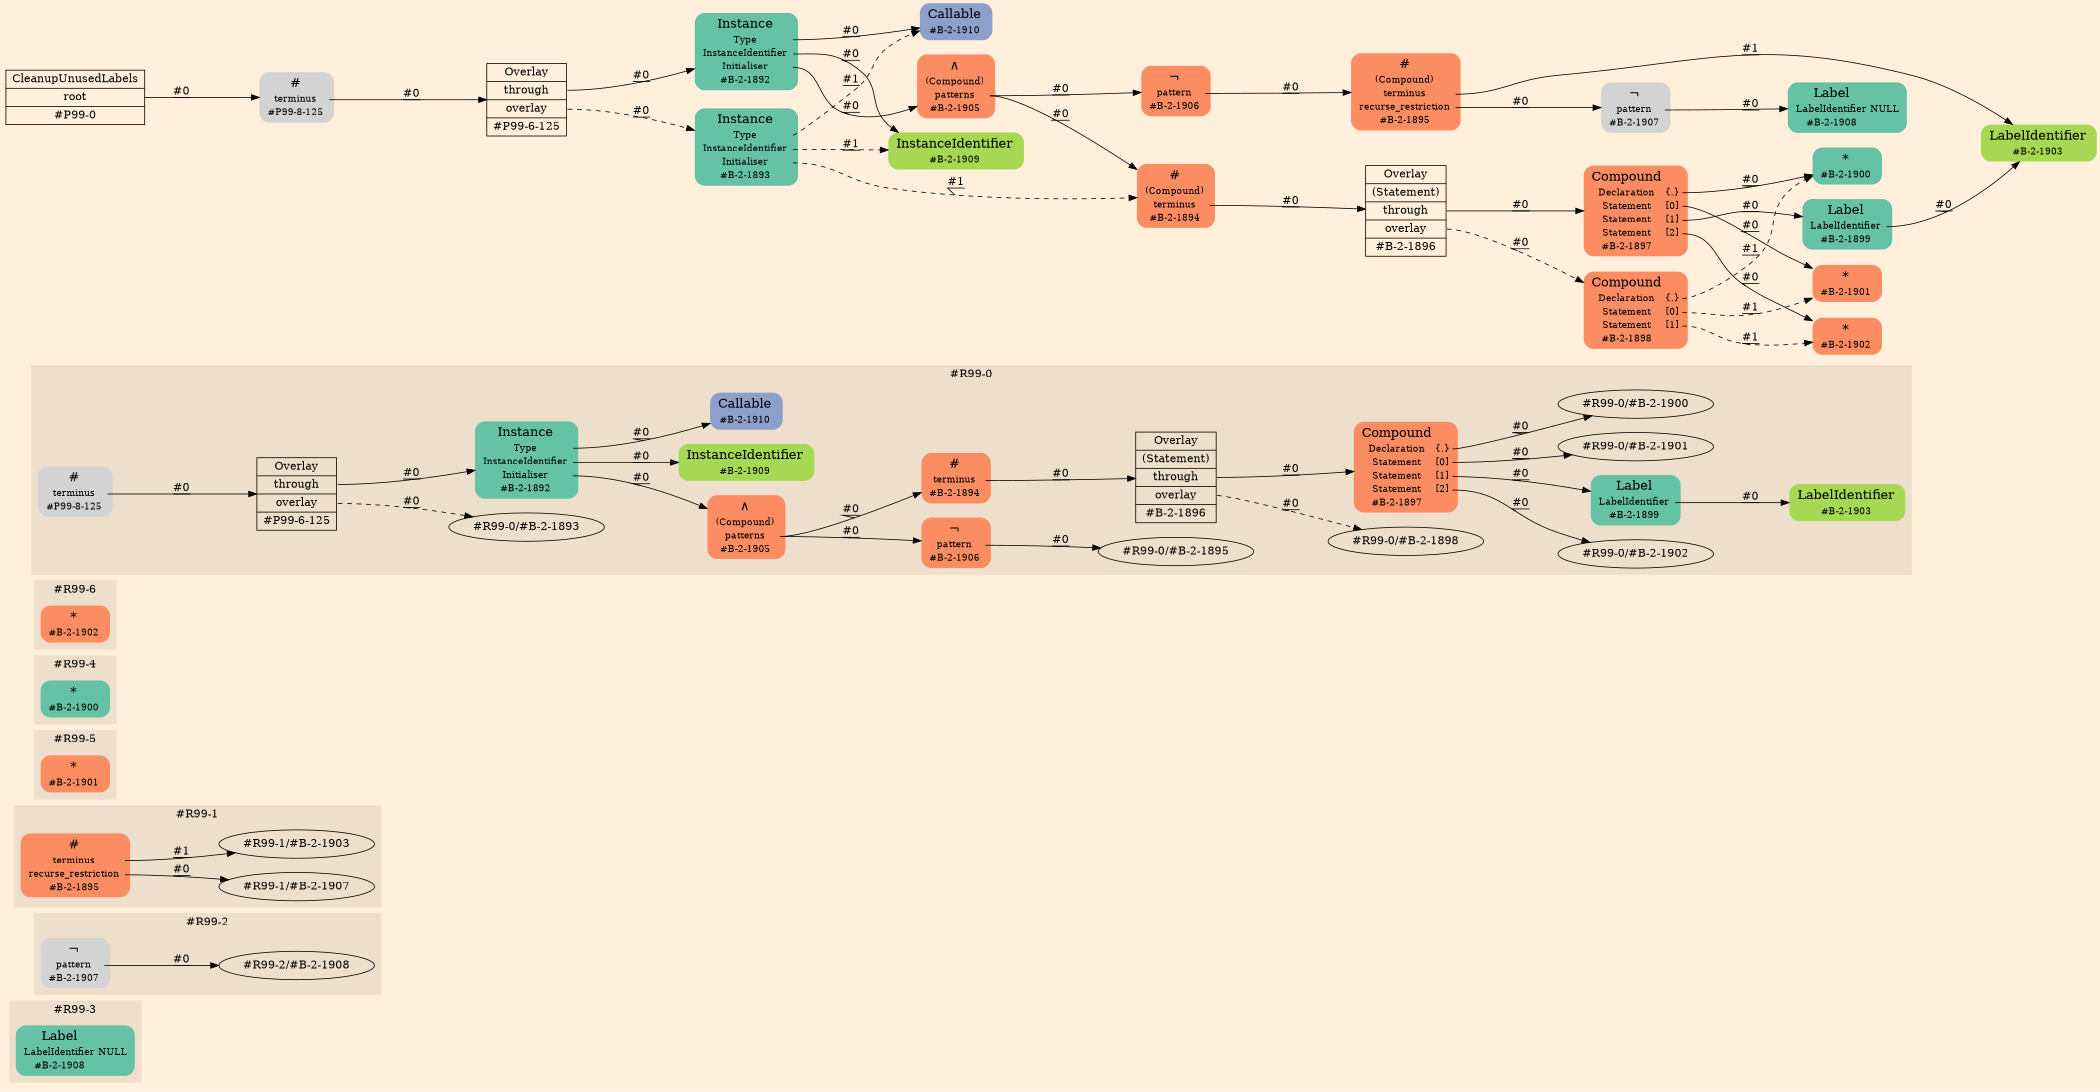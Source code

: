 digraph Inferno {
graph [
rankdir = "LR"
ranksep = 1.0
size = "14,20"
bgcolor = antiquewhite1
color = black
fontcolor = black
];
node [
];
subgraph "cluster#R99-3" {
label = "#R99-3"
style = "filled"
color = antiquewhite2
"#R99-3/#B-2-1908" [
shape = "plaintext"
fillcolor = "/set28/1"
label = <<TABLE BORDER="0" CELLBORDER="0" CELLSPACING="0">
 <TR>
  <TD><FONT POINT-SIZE="16.0">Label</FONT></TD>
  <TD></TD>
 </TR>
 <TR>
  <TD>LabelIdentifier</TD>
  <TD PORT="port0">NULL</TD>
 </TR>
 <TR>
  <TD>#B-2-1908</TD>
  <TD PORT="port1"></TD>
 </TR>
</TABLE>>
style = "rounded,filled"
fontsize = "12"
];
}
subgraph "cluster#R99-2" {
label = "#R99-2"
style = "filled"
color = antiquewhite2
"#R99-2/#B-2-1907" [
shape = "plaintext"
label = <<TABLE BORDER="0" CELLBORDER="0" CELLSPACING="0">
 <TR>
  <TD><FONT POINT-SIZE="16.0">¬</FONT></TD>
  <TD></TD>
 </TR>
 <TR>
  <TD>pattern</TD>
  <TD PORT="port0"></TD>
 </TR>
 <TR>
  <TD>#B-2-1907</TD>
  <TD PORT="port1"></TD>
 </TR>
</TABLE>>
style = "rounded,filled"
fontsize = "12"
];
"#R99-2/#B-2-1907":port0 -> "#R99-2/#B-2-1908" [style="solid"
label = "#0"
decorate = true
color = black
fontcolor = black
];
}
subgraph "cluster#R99-1" {
label = "#R99-1"
style = "filled"
color = antiquewhite2
"#R99-1/#B-2-1895" [
shape = "plaintext"
fillcolor = "/set28/2"
label = <<TABLE BORDER="0" CELLBORDER="0" CELLSPACING="0">
 <TR>
  <TD><FONT POINT-SIZE="16.0">#</FONT></TD>
  <TD></TD>
 </TR>
 <TR>
  <TD>terminus</TD>
  <TD PORT="port0"></TD>
 </TR>
 <TR>
  <TD>recurse_restriction</TD>
  <TD PORT="port1"></TD>
 </TR>
 <TR>
  <TD>#B-2-1895</TD>
  <TD PORT="port2"></TD>
 </TR>
</TABLE>>
style = "rounded,filled"
fontsize = "12"
];
"#R99-1/#B-2-1895":port0 -> "#R99-1/#B-2-1903" [style="solid"
label = "#1"
decorate = true
color = black
fontcolor = black
];
"#R99-1/#B-2-1895":port1 -> "#R99-1/#B-2-1907" [style="solid"
label = "#0"
decorate = true
color = black
fontcolor = black
];
}
subgraph "cluster#R99-5" {
label = "#R99-5"
style = "filled"
color = antiquewhite2
"#R99-5/#B-2-1901" [
shape = "plaintext"
fillcolor = "/set28/2"
label = <<TABLE BORDER="0" CELLBORDER="0" CELLSPACING="0">
 <TR>
  <TD><FONT POINT-SIZE="16.0">*</FONT></TD>
  <TD></TD>
 </TR>
 <TR>
  <TD>#B-2-1901</TD>
  <TD PORT="port0"></TD>
 </TR>
</TABLE>>
style = "rounded,filled"
fontsize = "12"
];
}
subgraph "cluster#R99-4" {
label = "#R99-4"
style = "filled"
color = antiquewhite2
"#R99-4/#B-2-1900" [
shape = "plaintext"
fillcolor = "/set28/1"
label = <<TABLE BORDER="0" CELLBORDER="0" CELLSPACING="0">
 <TR>
  <TD><FONT POINT-SIZE="16.0">*</FONT></TD>
  <TD></TD>
 </TR>
 <TR>
  <TD>#B-2-1900</TD>
  <TD PORT="port0"></TD>
 </TR>
</TABLE>>
style = "rounded,filled"
fontsize = "12"
];
}
subgraph "cluster#R99-6" {
label = "#R99-6"
style = "filled"
color = antiquewhite2
"#R99-6/#B-2-1902" [
shape = "plaintext"
fillcolor = "/set28/2"
label = <<TABLE BORDER="0" CELLBORDER="0" CELLSPACING="0">
 <TR>
  <TD><FONT POINT-SIZE="16.0">*</FONT></TD>
  <TD></TD>
 </TR>
 <TR>
  <TD>#B-2-1902</TD>
  <TD PORT="port0"></TD>
 </TR>
</TABLE>>
style = "rounded,filled"
fontsize = "12"
];
}
subgraph "cluster#R99-0" {
label = "#R99-0"
style = "filled"
color = antiquewhite2
"#R99-0/#B-2-1906" [
shape = "plaintext"
fillcolor = "/set28/2"
label = <<TABLE BORDER="0" CELLBORDER="0" CELLSPACING="0">
 <TR>
  <TD><FONT POINT-SIZE="16.0">¬</FONT></TD>
  <TD></TD>
 </TR>
 <TR>
  <TD>pattern</TD>
  <TD PORT="port0"></TD>
 </TR>
 <TR>
  <TD>#B-2-1906</TD>
  <TD PORT="port1"></TD>
 </TR>
</TABLE>>
style = "rounded,filled"
fontsize = "12"
];
"#R99-0/#B-2-1903" [
shape = "plaintext"
fillcolor = "/set28/5"
label = <<TABLE BORDER="0" CELLBORDER="0" CELLSPACING="0">
 <TR>
  <TD><FONT POINT-SIZE="16.0">LabelIdentifier</FONT></TD>
  <TD></TD>
 </TR>
 <TR>
  <TD>#B-2-1903</TD>
  <TD PORT="port0"></TD>
 </TR>
</TABLE>>
style = "rounded,filled"
fontsize = "12"
];
"#R99-0/#B-2-1894" [
shape = "plaintext"
fillcolor = "/set28/2"
label = <<TABLE BORDER="0" CELLBORDER="0" CELLSPACING="0">
 <TR>
  <TD><FONT POINT-SIZE="16.0">#</FONT></TD>
  <TD></TD>
 </TR>
 <TR>
  <TD>terminus</TD>
  <TD PORT="port0"></TD>
 </TR>
 <TR>
  <TD>#B-2-1894</TD>
  <TD PORT="port1"></TD>
 </TR>
</TABLE>>
style = "rounded,filled"
fontsize = "12"
];
"#R99-0/#P99-6-125" [
shape = "record"
fillcolor = antiquewhite2
label = "<fixed> Overlay | <port0> through | <port1> overlay | <port2> #P99-6-125"
style = "filled"
fontsize = "14"
color = black
fontcolor = black
];
"#R99-0/#P99-8-125" [
shape = "plaintext"
label = <<TABLE BORDER="0" CELLBORDER="0" CELLSPACING="0">
 <TR>
  <TD><FONT POINT-SIZE="16.0">#</FONT></TD>
  <TD></TD>
 </TR>
 <TR>
  <TD>terminus</TD>
  <TD PORT="port0"></TD>
 </TR>
 <TR>
  <TD>#P99-8-125</TD>
  <TD PORT="port1"></TD>
 </TR>
</TABLE>>
style = "rounded,filled"
fontsize = "12"
];
"#R99-0/#B-2-1892" [
shape = "plaintext"
fillcolor = "/set28/1"
label = <<TABLE BORDER="0" CELLBORDER="0" CELLSPACING="0">
 <TR>
  <TD><FONT POINT-SIZE="16.0">Instance</FONT></TD>
  <TD></TD>
 </TR>
 <TR>
  <TD>Type</TD>
  <TD PORT="port0"></TD>
 </TR>
 <TR>
  <TD>InstanceIdentifier</TD>
  <TD PORT="port1"></TD>
 </TR>
 <TR>
  <TD>Initialiser</TD>
  <TD PORT="port2"></TD>
 </TR>
 <TR>
  <TD>#B-2-1892</TD>
  <TD PORT="port3"></TD>
 </TR>
</TABLE>>
style = "rounded,filled"
fontsize = "12"
];
"#R99-0/#B-2-1897" [
shape = "plaintext"
fillcolor = "/set28/2"
label = <<TABLE BORDER="0" CELLBORDER="0" CELLSPACING="0">
 <TR>
  <TD><FONT POINT-SIZE="16.0">Compound</FONT></TD>
  <TD></TD>
 </TR>
 <TR>
  <TD>Declaration</TD>
  <TD PORT="port0">{.}</TD>
 </TR>
 <TR>
  <TD>Statement</TD>
  <TD PORT="port1">[0]</TD>
 </TR>
 <TR>
  <TD>Statement</TD>
  <TD PORT="port2">[1]</TD>
 </TR>
 <TR>
  <TD>Statement</TD>
  <TD PORT="port3">[2]</TD>
 </TR>
 <TR>
  <TD>#B-2-1897</TD>
  <TD PORT="port4"></TD>
 </TR>
</TABLE>>
style = "rounded,filled"
fontsize = "12"
];
"#R99-0/#B-2-1896" [
shape = "record"
fillcolor = antiquewhite2
label = "<fixed> Overlay | <port0> (Statement) | <port1> through | <port2> overlay | <port3> #B-2-1896"
style = "filled"
fontsize = "14"
color = black
fontcolor = black
];
"#R99-0/#B-2-1910" [
shape = "plaintext"
fillcolor = "/set28/3"
label = <<TABLE BORDER="0" CELLBORDER="0" CELLSPACING="0">
 <TR>
  <TD><FONT POINT-SIZE="16.0">Callable</FONT></TD>
  <TD></TD>
 </TR>
 <TR>
  <TD>#B-2-1910</TD>
  <TD PORT="port0"></TD>
 </TR>
</TABLE>>
style = "rounded,filled"
fontsize = "12"
];
"#R99-0/#B-2-1909" [
shape = "plaintext"
fillcolor = "/set28/5"
label = <<TABLE BORDER="0" CELLBORDER="0" CELLSPACING="0">
 <TR>
  <TD><FONT POINT-SIZE="16.0">InstanceIdentifier</FONT></TD>
  <TD></TD>
 </TR>
 <TR>
  <TD>#B-2-1909</TD>
  <TD PORT="port0"></TD>
 </TR>
</TABLE>>
style = "rounded,filled"
fontsize = "12"
];
"#R99-0/#B-2-1899" [
shape = "plaintext"
fillcolor = "/set28/1"
label = <<TABLE BORDER="0" CELLBORDER="0" CELLSPACING="0">
 <TR>
  <TD><FONT POINT-SIZE="16.0">Label</FONT></TD>
  <TD></TD>
 </TR>
 <TR>
  <TD>LabelIdentifier</TD>
  <TD PORT="port0"></TD>
 </TR>
 <TR>
  <TD>#B-2-1899</TD>
  <TD PORT="port1"></TD>
 </TR>
</TABLE>>
style = "rounded,filled"
fontsize = "12"
];
"#R99-0/#B-2-1905" [
shape = "plaintext"
fillcolor = "/set28/2"
label = <<TABLE BORDER="0" CELLBORDER="0" CELLSPACING="0">
 <TR>
  <TD><FONT POINT-SIZE="16.0">∧</FONT></TD>
  <TD></TD>
 </TR>
 <TR>
  <TD>(Compound)</TD>
  <TD PORT="port0"></TD>
 </TR>
 <TR>
  <TD>patterns</TD>
  <TD PORT="port1"></TD>
 </TR>
 <TR>
  <TD>#B-2-1905</TD>
  <TD PORT="port2"></TD>
 </TR>
</TABLE>>
style = "rounded,filled"
fontsize = "12"
];
"#R99-0/#B-2-1906":port0 -> "#R99-0/#B-2-1895" [style="solid"
label = "#0"
decorate = true
color = black
fontcolor = black
];
"#R99-0/#B-2-1894":port0 -> "#R99-0/#B-2-1896" [style="solid"
label = "#0"
decorate = true
color = black
fontcolor = black
];
"#R99-0/#P99-6-125":port0 -> "#R99-0/#B-2-1892" [style="solid"
label = "#0"
decorate = true
color = black
fontcolor = black
];
"#R99-0/#P99-6-125":port1 -> "#R99-0/#B-2-1893" [style="dashed"
label = "#0"
decorate = true
color = black
fontcolor = black
];
"#R99-0/#P99-8-125":port0 -> "#R99-0/#P99-6-125" [style="solid"
label = "#0"
decorate = true
color = black
fontcolor = black
];
"#R99-0/#B-2-1892":port0 -> "#R99-0/#B-2-1910" [style="solid"
label = "#0"
decorate = true
color = black
fontcolor = black
];
"#R99-0/#B-2-1892":port1 -> "#R99-0/#B-2-1909" [style="solid"
label = "#0"
decorate = true
color = black
fontcolor = black
];
"#R99-0/#B-2-1892":port2 -> "#R99-0/#B-2-1905" [style="solid"
label = "#0"
decorate = true
color = black
fontcolor = black
];
"#R99-0/#B-2-1897":port0 -> "#R99-0/#B-2-1900" [style="solid"
label = "#0"
decorate = true
color = black
fontcolor = black
];
"#R99-0/#B-2-1897":port1 -> "#R99-0/#B-2-1901" [style="solid"
label = "#0"
decorate = true
color = black
fontcolor = black
];
"#R99-0/#B-2-1897":port2 -> "#R99-0/#B-2-1899" [style="solid"
label = "#0"
decorate = true
color = black
fontcolor = black
];
"#R99-0/#B-2-1897":port3 -> "#R99-0/#B-2-1902" [style="solid"
label = "#0"
decorate = true
color = black
fontcolor = black
];
"#R99-0/#B-2-1896":port1 -> "#R99-0/#B-2-1897" [style="solid"
label = "#0"
decorate = true
color = black
fontcolor = black
];
"#R99-0/#B-2-1896":port2 -> "#R99-0/#B-2-1898" [style="dashed"
label = "#0"
decorate = true
color = black
fontcolor = black
];
"#R99-0/#B-2-1899":port0 -> "#R99-0/#B-2-1903" [style="solid"
label = "#0"
decorate = true
color = black
fontcolor = black
];
"#R99-0/#B-2-1905":port1 -> "#R99-0/#B-2-1894" [style="solid"
label = "#0"
decorate = true
color = black
fontcolor = black
];
"#R99-0/#B-2-1905":port1 -> "#R99-0/#B-2-1906" [style="solid"
label = "#0"
decorate = true
color = black
fontcolor = black
];
}
"CR#P99-0" [
shape = "record"
fillcolor = antiquewhite1
label = "<fixed> CleanupUnusedLabels | <port0> root | <port1> #P99-0"
style = "filled"
fontsize = "14"
color = black
fontcolor = black
];
"#P99-8-125" [
shape = "plaintext"
label = <<TABLE BORDER="0" CELLBORDER="0" CELLSPACING="0">
 <TR>
  <TD><FONT POINT-SIZE="16.0">#</FONT></TD>
  <TD></TD>
 </TR>
 <TR>
  <TD>terminus</TD>
  <TD PORT="port0"></TD>
 </TR>
 <TR>
  <TD>#P99-8-125</TD>
  <TD PORT="port1"></TD>
 </TR>
</TABLE>>
style = "rounded,filled"
fontsize = "12"
];
"#P99-6-125" [
shape = "record"
fillcolor = antiquewhite1
label = "<fixed> Overlay | <port0> through | <port1> overlay | <port2> #P99-6-125"
style = "filled"
fontsize = "14"
color = black
fontcolor = black
];
"#B-2-1892" [
shape = "plaintext"
fillcolor = "/set28/1"
label = <<TABLE BORDER="0" CELLBORDER="0" CELLSPACING="0">
 <TR>
  <TD><FONT POINT-SIZE="16.0">Instance</FONT></TD>
  <TD></TD>
 </TR>
 <TR>
  <TD>Type</TD>
  <TD PORT="port0"></TD>
 </TR>
 <TR>
  <TD>InstanceIdentifier</TD>
  <TD PORT="port1"></TD>
 </TR>
 <TR>
  <TD>Initialiser</TD>
  <TD PORT="port2"></TD>
 </TR>
 <TR>
  <TD>#B-2-1892</TD>
  <TD PORT="port3"></TD>
 </TR>
</TABLE>>
style = "rounded,filled"
fontsize = "12"
];
"#B-2-1910" [
shape = "plaintext"
fillcolor = "/set28/3"
label = <<TABLE BORDER="0" CELLBORDER="0" CELLSPACING="0">
 <TR>
  <TD><FONT POINT-SIZE="16.0">Callable</FONT></TD>
  <TD></TD>
 </TR>
 <TR>
  <TD>#B-2-1910</TD>
  <TD PORT="port0"></TD>
 </TR>
</TABLE>>
style = "rounded,filled"
fontsize = "12"
];
"#B-2-1909" [
shape = "plaintext"
fillcolor = "/set28/5"
label = <<TABLE BORDER="0" CELLBORDER="0" CELLSPACING="0">
 <TR>
  <TD><FONT POINT-SIZE="16.0">InstanceIdentifier</FONT></TD>
  <TD></TD>
 </TR>
 <TR>
  <TD>#B-2-1909</TD>
  <TD PORT="port0"></TD>
 </TR>
</TABLE>>
style = "rounded,filled"
fontsize = "12"
];
"#B-2-1905" [
shape = "plaintext"
fillcolor = "/set28/2"
label = <<TABLE BORDER="0" CELLBORDER="0" CELLSPACING="0">
 <TR>
  <TD><FONT POINT-SIZE="16.0">∧</FONT></TD>
  <TD></TD>
 </TR>
 <TR>
  <TD>(Compound)</TD>
  <TD PORT="port0"></TD>
 </TR>
 <TR>
  <TD>patterns</TD>
  <TD PORT="port1"></TD>
 </TR>
 <TR>
  <TD>#B-2-1905</TD>
  <TD PORT="port2"></TD>
 </TR>
</TABLE>>
style = "rounded,filled"
fontsize = "12"
];
"#B-2-1894" [
shape = "plaintext"
fillcolor = "/set28/2"
label = <<TABLE BORDER="0" CELLBORDER="0" CELLSPACING="0">
 <TR>
  <TD><FONT POINT-SIZE="16.0">#</FONT></TD>
  <TD></TD>
 </TR>
 <TR>
  <TD>(Compound)</TD>
  <TD PORT="port0"></TD>
 </TR>
 <TR>
  <TD>terminus</TD>
  <TD PORT="port1"></TD>
 </TR>
 <TR>
  <TD>#B-2-1894</TD>
  <TD PORT="port2"></TD>
 </TR>
</TABLE>>
style = "rounded,filled"
fontsize = "12"
];
"#B-2-1896" [
shape = "record"
fillcolor = antiquewhite1
label = "<fixed> Overlay | <port0> (Statement) | <port1> through | <port2> overlay | <port3> #B-2-1896"
style = "filled"
fontsize = "14"
color = black
fontcolor = black
];
"#B-2-1897" [
shape = "plaintext"
fillcolor = "/set28/2"
label = <<TABLE BORDER="0" CELLBORDER="0" CELLSPACING="0">
 <TR>
  <TD><FONT POINT-SIZE="16.0">Compound</FONT></TD>
  <TD></TD>
 </TR>
 <TR>
  <TD>Declaration</TD>
  <TD PORT="port0">{.}</TD>
 </TR>
 <TR>
  <TD>Statement</TD>
  <TD PORT="port1">[0]</TD>
 </TR>
 <TR>
  <TD>Statement</TD>
  <TD PORT="port2">[1]</TD>
 </TR>
 <TR>
  <TD>Statement</TD>
  <TD PORT="port3">[2]</TD>
 </TR>
 <TR>
  <TD>#B-2-1897</TD>
  <TD PORT="port4"></TD>
 </TR>
</TABLE>>
style = "rounded,filled"
fontsize = "12"
];
"#B-2-1900" [
shape = "plaintext"
fillcolor = "/set28/1"
label = <<TABLE BORDER="0" CELLBORDER="0" CELLSPACING="0">
 <TR>
  <TD><FONT POINT-SIZE="16.0">*</FONT></TD>
  <TD></TD>
 </TR>
 <TR>
  <TD>#B-2-1900</TD>
  <TD PORT="port0"></TD>
 </TR>
</TABLE>>
style = "rounded,filled"
fontsize = "12"
];
"#B-2-1901" [
shape = "plaintext"
fillcolor = "/set28/2"
label = <<TABLE BORDER="0" CELLBORDER="0" CELLSPACING="0">
 <TR>
  <TD><FONT POINT-SIZE="16.0">*</FONT></TD>
  <TD></TD>
 </TR>
 <TR>
  <TD>#B-2-1901</TD>
  <TD PORT="port0"></TD>
 </TR>
</TABLE>>
style = "rounded,filled"
fontsize = "12"
];
"#B-2-1899" [
shape = "plaintext"
fillcolor = "/set28/1"
label = <<TABLE BORDER="0" CELLBORDER="0" CELLSPACING="0">
 <TR>
  <TD><FONT POINT-SIZE="16.0">Label</FONT></TD>
  <TD></TD>
 </TR>
 <TR>
  <TD>LabelIdentifier</TD>
  <TD PORT="port0"></TD>
 </TR>
 <TR>
  <TD>#B-2-1899</TD>
  <TD PORT="port1"></TD>
 </TR>
</TABLE>>
style = "rounded,filled"
fontsize = "12"
];
"#B-2-1903" [
shape = "plaintext"
fillcolor = "/set28/5"
label = <<TABLE BORDER="0" CELLBORDER="0" CELLSPACING="0">
 <TR>
  <TD><FONT POINT-SIZE="16.0">LabelIdentifier</FONT></TD>
  <TD></TD>
 </TR>
 <TR>
  <TD>#B-2-1903</TD>
  <TD PORT="port0"></TD>
 </TR>
</TABLE>>
style = "rounded,filled"
fontsize = "12"
];
"#B-2-1902" [
shape = "plaintext"
fillcolor = "/set28/2"
label = <<TABLE BORDER="0" CELLBORDER="0" CELLSPACING="0">
 <TR>
  <TD><FONT POINT-SIZE="16.0">*</FONT></TD>
  <TD></TD>
 </TR>
 <TR>
  <TD>#B-2-1902</TD>
  <TD PORT="port0"></TD>
 </TR>
</TABLE>>
style = "rounded,filled"
fontsize = "12"
];
"#B-2-1898" [
shape = "plaintext"
fillcolor = "/set28/2"
label = <<TABLE BORDER="0" CELLBORDER="0" CELLSPACING="0">
 <TR>
  <TD><FONT POINT-SIZE="16.0">Compound</FONT></TD>
  <TD></TD>
 </TR>
 <TR>
  <TD>Declaration</TD>
  <TD PORT="port0">{.}</TD>
 </TR>
 <TR>
  <TD>Statement</TD>
  <TD PORT="port1">[0]</TD>
 </TR>
 <TR>
  <TD>Statement</TD>
  <TD PORT="port2">[1]</TD>
 </TR>
 <TR>
  <TD>#B-2-1898</TD>
  <TD PORT="port3"></TD>
 </TR>
</TABLE>>
style = "rounded,filled"
fontsize = "12"
];
"#B-2-1906" [
shape = "plaintext"
fillcolor = "/set28/2"
label = <<TABLE BORDER="0" CELLBORDER="0" CELLSPACING="0">
 <TR>
  <TD><FONT POINT-SIZE="16.0">¬</FONT></TD>
  <TD></TD>
 </TR>
 <TR>
  <TD>pattern</TD>
  <TD PORT="port0"></TD>
 </TR>
 <TR>
  <TD>#B-2-1906</TD>
  <TD PORT="port1"></TD>
 </TR>
</TABLE>>
style = "rounded,filled"
fontsize = "12"
];
"#B-2-1895" [
shape = "plaintext"
fillcolor = "/set28/2"
label = <<TABLE BORDER="0" CELLBORDER="0" CELLSPACING="0">
 <TR>
  <TD><FONT POINT-SIZE="16.0">#</FONT></TD>
  <TD></TD>
 </TR>
 <TR>
  <TD>(Compound)</TD>
  <TD PORT="port0"></TD>
 </TR>
 <TR>
  <TD>terminus</TD>
  <TD PORT="port1"></TD>
 </TR>
 <TR>
  <TD>recurse_restriction</TD>
  <TD PORT="port2"></TD>
 </TR>
 <TR>
  <TD>#B-2-1895</TD>
  <TD PORT="port3"></TD>
 </TR>
</TABLE>>
style = "rounded,filled"
fontsize = "12"
];
"#B-2-1907" [
shape = "plaintext"
label = <<TABLE BORDER="0" CELLBORDER="0" CELLSPACING="0">
 <TR>
  <TD><FONT POINT-SIZE="16.0">¬</FONT></TD>
  <TD></TD>
 </TR>
 <TR>
  <TD>pattern</TD>
  <TD PORT="port0"></TD>
 </TR>
 <TR>
  <TD>#B-2-1907</TD>
  <TD PORT="port1"></TD>
 </TR>
</TABLE>>
style = "rounded,filled"
fontsize = "12"
];
"#B-2-1908" [
shape = "plaintext"
fillcolor = "/set28/1"
label = <<TABLE BORDER="0" CELLBORDER="0" CELLSPACING="0">
 <TR>
  <TD><FONT POINT-SIZE="16.0">Label</FONT></TD>
  <TD></TD>
 </TR>
 <TR>
  <TD>LabelIdentifier</TD>
  <TD PORT="port0">NULL</TD>
 </TR>
 <TR>
  <TD>#B-2-1908</TD>
  <TD PORT="port1"></TD>
 </TR>
</TABLE>>
style = "rounded,filled"
fontsize = "12"
];
"#B-2-1893" [
shape = "plaintext"
fillcolor = "/set28/1"
label = <<TABLE BORDER="0" CELLBORDER="0" CELLSPACING="0">
 <TR>
  <TD><FONT POINT-SIZE="16.0">Instance</FONT></TD>
  <TD></TD>
 </TR>
 <TR>
  <TD>Type</TD>
  <TD PORT="port0"></TD>
 </TR>
 <TR>
  <TD>InstanceIdentifier</TD>
  <TD PORT="port1"></TD>
 </TR>
 <TR>
  <TD>Initialiser</TD>
  <TD PORT="port2"></TD>
 </TR>
 <TR>
  <TD>#B-2-1893</TD>
  <TD PORT="port3"></TD>
 </TR>
</TABLE>>
style = "rounded,filled"
fontsize = "12"
];
"CR#P99-0":port0 -> "#P99-8-125" [style="solid"
label = "#0"
decorate = true
color = black
fontcolor = black
];
"#P99-8-125":port0 -> "#P99-6-125" [style="solid"
label = "#0"
decorate = true
color = black
fontcolor = black
];
"#P99-6-125":port0 -> "#B-2-1892" [style="solid"
label = "#0"
decorate = true
color = black
fontcolor = black
];
"#P99-6-125":port1 -> "#B-2-1893" [style="dashed"
label = "#0"
decorate = true
color = black
fontcolor = black
];
"#B-2-1892":port0 -> "#B-2-1910" [style="solid"
label = "#0"
decorate = true
color = black
fontcolor = black
];
"#B-2-1892":port1 -> "#B-2-1909" [style="solid"
label = "#0"
decorate = true
color = black
fontcolor = black
];
"#B-2-1892":port2 -> "#B-2-1905" [style="solid"
label = "#0"
decorate = true
color = black
fontcolor = black
];
"#B-2-1905":port1 -> "#B-2-1894" [style="solid"
label = "#0"
decorate = true
color = black
fontcolor = black
];
"#B-2-1905":port1 -> "#B-2-1906" [style="solid"
label = "#0"
decorate = true
color = black
fontcolor = black
];
"#B-2-1894":port1 -> "#B-2-1896" [style="solid"
label = "#0"
decorate = true
color = black
fontcolor = black
];
"#B-2-1896":port1 -> "#B-2-1897" [style="solid"
label = "#0"
decorate = true
color = black
fontcolor = black
];
"#B-2-1896":port2 -> "#B-2-1898" [style="dashed"
label = "#0"
decorate = true
color = black
fontcolor = black
];
"#B-2-1897":port0 -> "#B-2-1900" [style="solid"
label = "#0"
decorate = true
color = black
fontcolor = black
];
"#B-2-1897":port1 -> "#B-2-1901" [style="solid"
label = "#0"
decorate = true
color = black
fontcolor = black
];
"#B-2-1897":port2 -> "#B-2-1899" [style="solid"
label = "#0"
decorate = true
color = black
fontcolor = black
];
"#B-2-1897":port3 -> "#B-2-1902" [style="solid"
label = "#0"
decorate = true
color = black
fontcolor = black
];
"#B-2-1899":port0 -> "#B-2-1903" [style="solid"
label = "#0"
decorate = true
color = black
fontcolor = black
];
"#B-2-1898":port0 -> "#B-2-1900" [style="dashed"
label = "#1"
decorate = true
color = black
fontcolor = black
];
"#B-2-1898":port1 -> "#B-2-1901" [style="dashed"
label = "#1"
decorate = true
color = black
fontcolor = black
];
"#B-2-1898":port2 -> "#B-2-1902" [style="dashed"
label = "#1"
decorate = true
color = black
fontcolor = black
];
"#B-2-1906":port0 -> "#B-2-1895" [style="solid"
label = "#0"
decorate = true
color = black
fontcolor = black
];
"#B-2-1895":port1 -> "#B-2-1903" [style="solid"
label = "#1"
decorate = true
color = black
fontcolor = black
];
"#B-2-1895":port2 -> "#B-2-1907" [style="solid"
label = "#0"
decorate = true
color = black
fontcolor = black
];
"#B-2-1907":port0 -> "#B-2-1908" [style="solid"
label = "#0"
decorate = true
color = black
fontcolor = black
];
"#B-2-1893":port0 -> "#B-2-1910" [style="dashed"
label = "#1"
decorate = true
color = black
fontcolor = black
];
"#B-2-1893":port1 -> "#B-2-1909" [style="dashed"
label = "#1"
decorate = true
color = black
fontcolor = black
];
"#B-2-1893":port2 -> "#B-2-1894" [style="dashed"
label = "#1"
decorate = true
color = black
fontcolor = black
];
}
